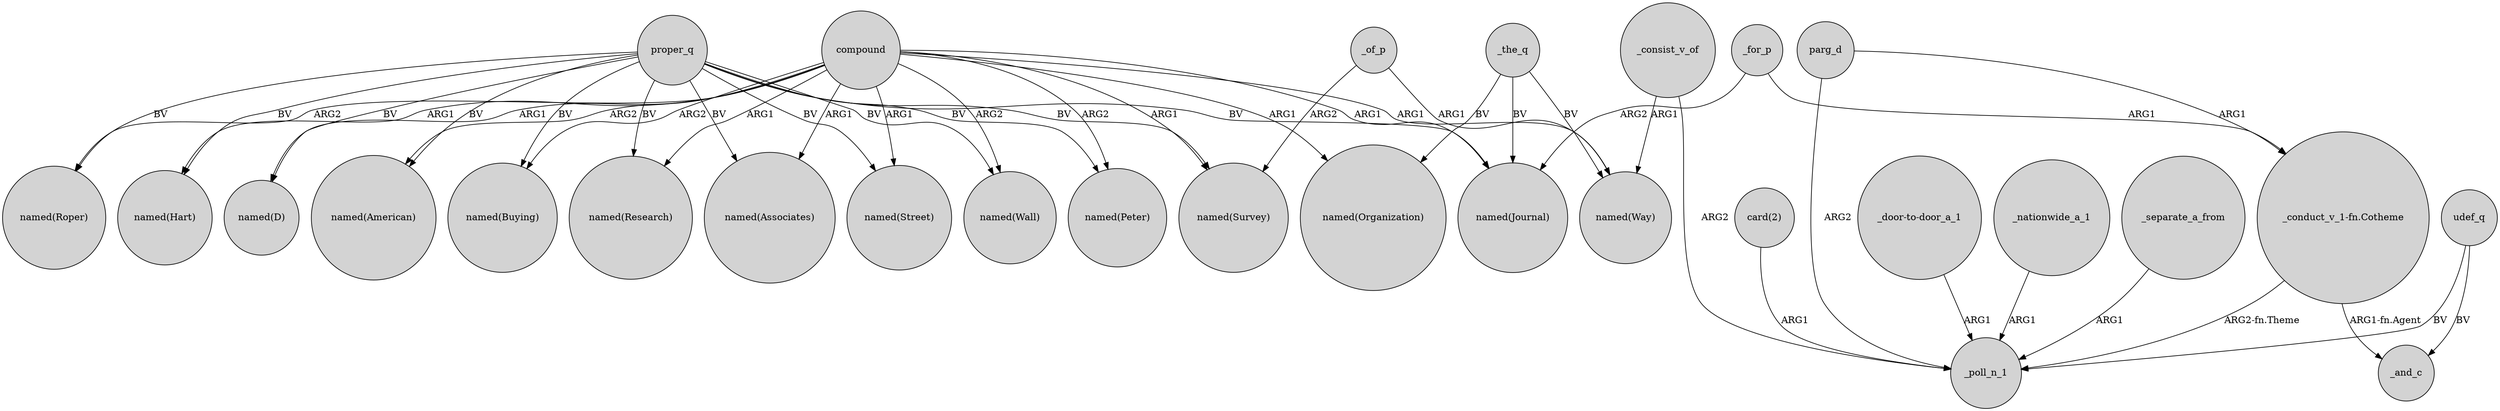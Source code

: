 digraph {
	node [shape=circle style=filled]
	_the_q -> "named(Organization)" [label=BV]
	"card(2)" -> _poll_n_1 [label=ARG1]
	compound -> "named(Journal)" [label=ARG1]
	compound -> "named(Hart)" [label=ARG1]
	proper_q -> "named(American)" [label=BV]
	compound -> "named(Survey)" [label=ARG1]
	compound -> "named(Street)" [label=ARG1]
	proper_q -> "named(Wall)" [label=BV]
	_the_q -> "named(Journal)" [label=BV]
	_consist_v_of -> "named(Way)" [label=ARG1]
	parg_d -> "_conduct_v_1-fn.Cotheme" [label=ARG1]
	_the_q -> "named(Way)" [label=BV]
	_for_p -> "_conduct_v_1-fn.Cotheme" [label=ARG1]
	proper_q -> "named(Peter)" [label=BV]
	compound -> "named(American)" [label=ARG2]
	_of_p -> "named(Survey)" [label=ARG2]
	proper_q -> "named(Hart)" [label=BV]
	proper_q -> "named(Street)" [label=BV]
	compound -> "named(Way)" [label=ARG1]
	compound -> "named(Peter)" [label=ARG2]
	proper_q -> "named(Roper)" [label=BV]
	_for_p -> "named(Journal)" [label=ARG2]
	compound -> "named(Wall)" [label=ARG2]
	_consist_v_of -> _poll_n_1 [label=ARG2]
	compound -> "named(D)" [label=ARG1]
	proper_q -> "named(Buying)" [label=BV]
	proper_q -> "named(Research)" [label=BV]
	compound -> "named(Research)" [label=ARG1]
	"_door-to-door_a_1" -> _poll_n_1 [label=ARG1]
	_nationwide_a_1 -> _poll_n_1 [label=ARG1]
	"_conduct_v_1-fn.Cotheme" -> _poll_n_1 [label="ARG2-fn.Theme"]
	proper_q -> "named(D)" [label=BV]
	udef_q -> _poll_n_1 [label=BV]
	compound -> "named(Associates)" [label=ARG1]
	compound -> "named(Buying)" [label=ARG2]
	parg_d -> _poll_n_1 [label=ARG2]
	proper_q -> "named(Associates)" [label=BV]
	_of_p -> "named(Way)" [label=ARG1]
	"_conduct_v_1-fn.Cotheme" -> _and_c [label="ARG1-fn.Agent"]
	compound -> "named(Organization)" [label=ARG1]
	udef_q -> _and_c [label=BV]
	proper_q -> "named(Journal)" [label=BV]
	proper_q -> "named(Survey)" [label=BV]
	compound -> "named(Roper)" [label=ARG2]
	_separate_a_from -> _poll_n_1 [label=ARG1]
}
